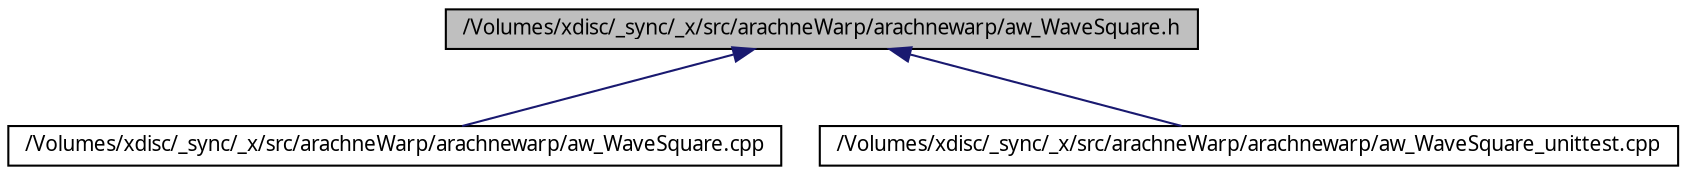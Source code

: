 digraph G
{
  edge [fontname="FreeSans.ttf",fontsize="10",labelfontname="FreeSans.ttf",labelfontsize="10"];
  node [fontname="FreeSans.ttf",fontsize="10",shape=record];
  Node1 [label="/Volumes/xdisc/_sync/_x/src/arachneWarp/arachnewarp/aw_WaveSquare.h",height=0.2,width=0.4,color="black", fillcolor="grey75", style="filled" fontcolor="black"];
  Node1 -> Node2 [dir=back,color="midnightblue",fontsize="10",style="solid",fontname="FreeSans.ttf"];
  Node2 [label="/Volumes/xdisc/_sync/_x/src/arachneWarp/arachnewarp/aw_WaveSquare.cpp",height=0.2,width=0.4,color="black", fillcolor="white", style="filled",URL="$aw___wave_square_8cpp.html",tooltip="Wave Square Generator."];
  Node1 -> Node3 [dir=back,color="midnightblue",fontsize="10",style="solid",fontname="FreeSans.ttf"];
  Node3 [label="/Volumes/xdisc/_sync/_x/src/arachneWarp/arachnewarp/aw_WaveSquare_unittest.cpp",height=0.2,width=0.4,color="black", fillcolor="white", style="filled",URL="$aw___wave_square__unittest_8cpp.html",tooltip="Tests for aw_WaveSquare.cpp."];
}
